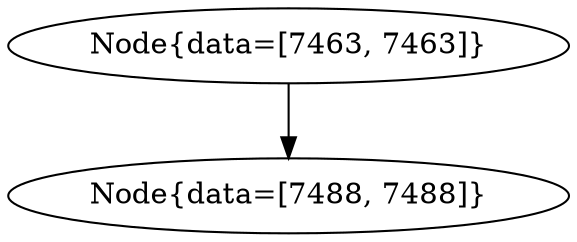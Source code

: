 digraph G{
1070527074 [label="Node{data=[7463, 7463]}"]
1070527074 -> 510462680
510462680 [label="Node{data=[7488, 7488]}"]
}
